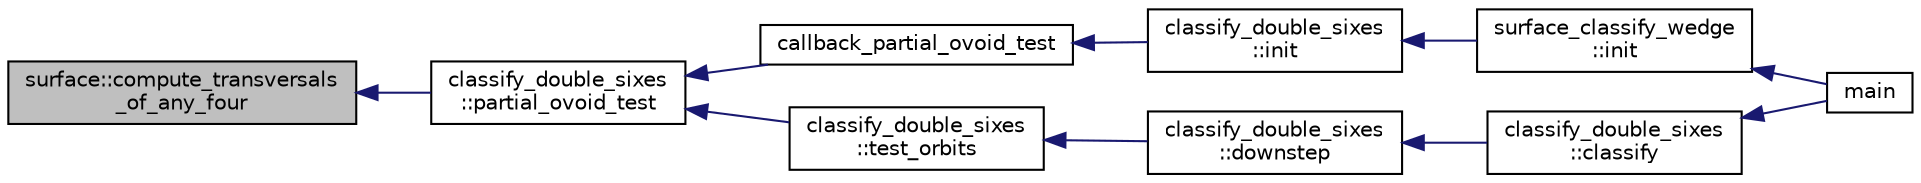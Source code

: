 digraph "surface::compute_transversals_of_any_four"
{
  edge [fontname="Helvetica",fontsize="10",labelfontname="Helvetica",labelfontsize="10"];
  node [fontname="Helvetica",fontsize="10",shape=record];
  rankdir="LR";
  Node839 [label="surface::compute_transversals\l_of_any_four",height=0.2,width=0.4,color="black", fillcolor="grey75", style="filled", fontcolor="black"];
  Node839 -> Node840 [dir="back",color="midnightblue",fontsize="10",style="solid",fontname="Helvetica"];
  Node840 [label="classify_double_sixes\l::partial_ovoid_test",height=0.2,width=0.4,color="black", fillcolor="white", style="filled",URL="$dd/d23/classclassify__double__sixes.html#a9535ae3adb2856d9a819b204b5fcdd51"];
  Node840 -> Node841 [dir="back",color="midnightblue",fontsize="10",style="solid",fontname="Helvetica"];
  Node841 [label="callback_partial_ovoid_test",height=0.2,width=0.4,color="black", fillcolor="white", style="filled",URL="$d5/de0/top__level__global_8_c.html#a727820f93ffbddb54e384905b4661761"];
  Node841 -> Node842 [dir="back",color="midnightblue",fontsize="10",style="solid",fontname="Helvetica"];
  Node842 [label="classify_double_sixes\l::init",height=0.2,width=0.4,color="black", fillcolor="white", style="filled",URL="$dd/d23/classclassify__double__sixes.html#a8c5c41d5124b35379d626480ff225f7b"];
  Node842 -> Node843 [dir="back",color="midnightblue",fontsize="10",style="solid",fontname="Helvetica"];
  Node843 [label="surface_classify_wedge\l::init",height=0.2,width=0.4,color="black", fillcolor="white", style="filled",URL="$d7/d5c/classsurface__classify__wedge.html#a43302106663b307aa8274a5112a7010a"];
  Node843 -> Node844 [dir="back",color="midnightblue",fontsize="10",style="solid",fontname="Helvetica"];
  Node844 [label="main",height=0.2,width=0.4,color="black", fillcolor="white", style="filled",URL="$df/df8/surface__classify_8_c.html#a217dbf8b442f20279ea00b898af96f52"];
  Node840 -> Node845 [dir="back",color="midnightblue",fontsize="10",style="solid",fontname="Helvetica"];
  Node845 [label="classify_double_sixes\l::test_orbits",height=0.2,width=0.4,color="black", fillcolor="white", style="filled",URL="$dd/d23/classclassify__double__sixes.html#abbdf82332e2bd681f4afb1b21fa85bed"];
  Node845 -> Node846 [dir="back",color="midnightblue",fontsize="10",style="solid",fontname="Helvetica"];
  Node846 [label="classify_double_sixes\l::downstep",height=0.2,width=0.4,color="black", fillcolor="white", style="filled",URL="$dd/d23/classclassify__double__sixes.html#aed4b1460612fe2fd5b4e4611e83b2806"];
  Node846 -> Node847 [dir="back",color="midnightblue",fontsize="10",style="solid",fontname="Helvetica"];
  Node847 [label="classify_double_sixes\l::classify",height=0.2,width=0.4,color="black", fillcolor="white", style="filled",URL="$dd/d23/classclassify__double__sixes.html#aa22b7c156d68376a603743c8b43a58ef"];
  Node847 -> Node844 [dir="back",color="midnightblue",fontsize="10",style="solid",fontname="Helvetica"];
}
